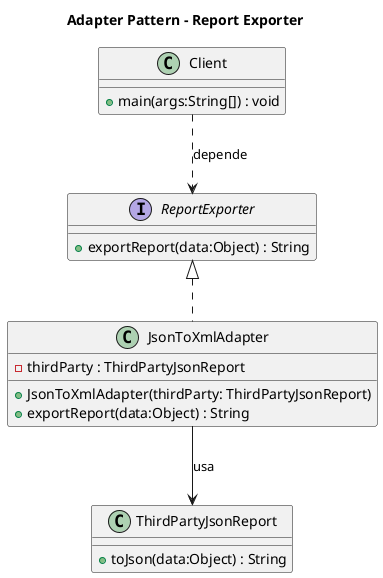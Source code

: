 @startuml
title Adapter Pattern - Report Exporter

interface ReportExporter {
    + exportReport(data:Object) : String
}

class JsonToXmlAdapter {
    - thirdParty : ThirdPartyJsonReport
    + JsonToXmlAdapter(thirdParty: ThirdPartyJsonReport)
    + exportReport(data:Object) : String
}

class ThirdPartyJsonReport {
    + toJson(data:Object) : String
}

class Client {
    + main(args:String[]) : void
}

ReportExporter <|.. JsonToXmlAdapter
JsonToXmlAdapter --> ThirdPartyJsonReport : usa
Client ..> ReportExporter : depende
@enduml
